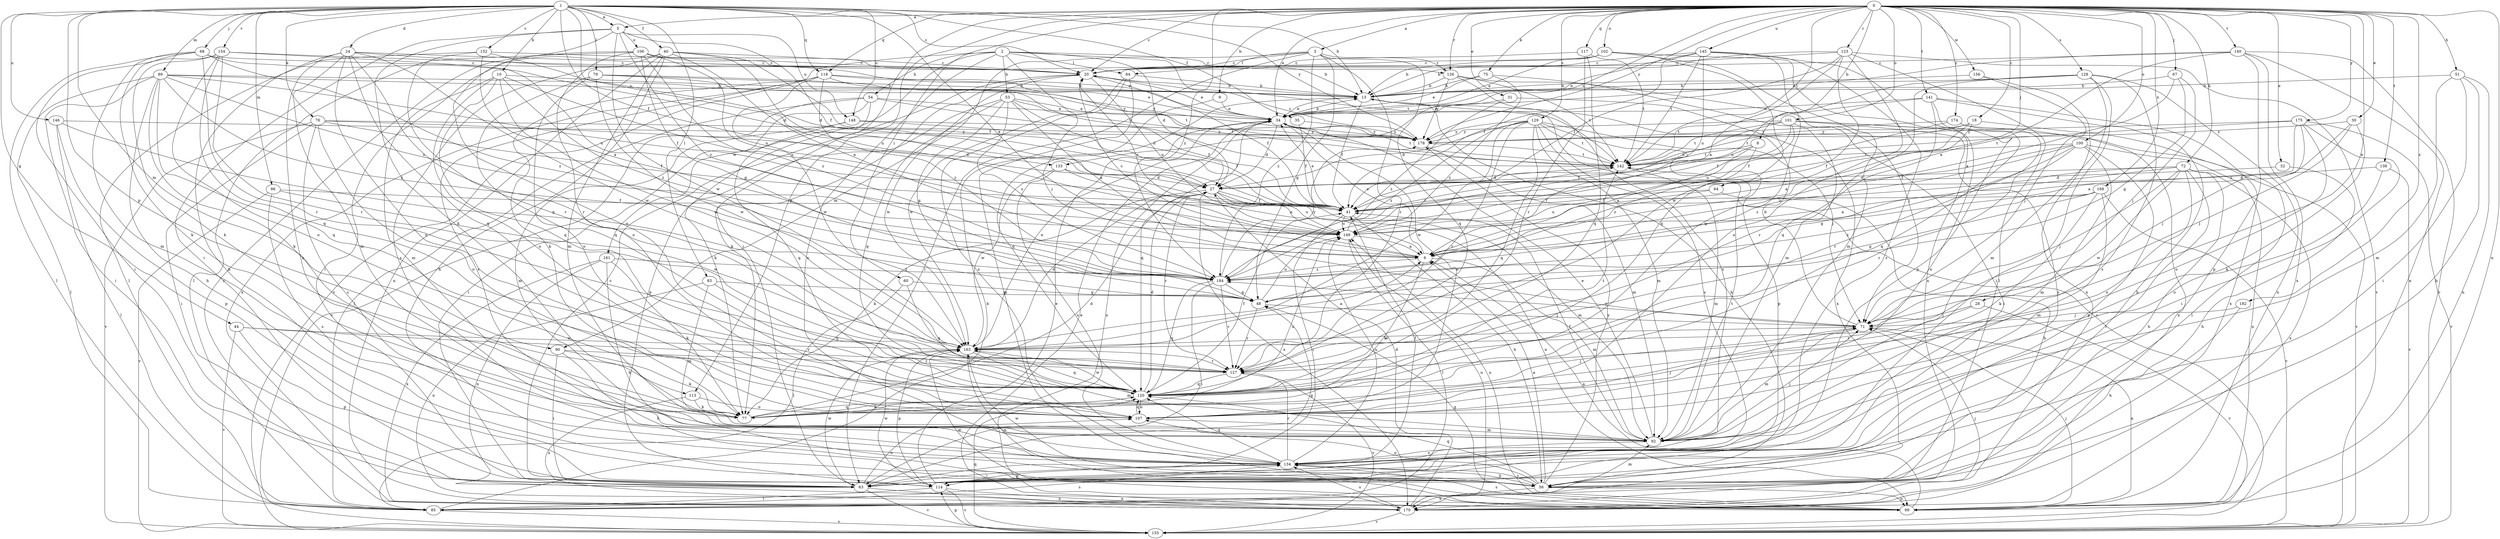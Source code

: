strict digraph  {
0;
1;
2;
3;
5;
6;
8;
9;
10;
13;
18;
20;
24;
27;
28;
30;
31;
32;
34;
35;
40;
41;
44;
48;
51;
53;
54;
56;
60;
63;
64;
67;
68;
71;
72;
75;
76;
77;
79;
83;
84;
85;
86;
89;
90;
92;
99;
100;
101;
102;
106;
107;
113;
114;
117;
118;
120;
123;
126;
127;
128;
129;
133;
134;
138;
140;
141;
142;
145;
146;
148;
149;
152;
154;
155;
156;
161;
163;
168;
170;
174;
175;
178;
182;
184;
0 -> 3  [label=a];
0 -> 5  [label=a];
0 -> 8  [label=b];
0 -> 9  [label=b];
0 -> 18  [label=c];
0 -> 20  [label=c];
0 -> 28  [label=e];
0 -> 30  [label=e];
0 -> 31  [label=e];
0 -> 32  [label=e];
0 -> 34  [label=e];
0 -> 51  [label=h];
0 -> 60  [label=i];
0 -> 63  [label=i];
0 -> 64  [label=j];
0 -> 67  [label=j];
0 -> 72  [label=k];
0 -> 75  [label=k];
0 -> 99  [label=n];
0 -> 100  [label=o];
0 -> 101  [label=o];
0 -> 102  [label=o];
0 -> 113  [label=p];
0 -> 117  [label=q];
0 -> 118  [label=q];
0 -> 123  [label=r];
0 -> 126  [label=r];
0 -> 128  [label=s];
0 -> 129  [label=s];
0 -> 133  [label=s];
0 -> 138  [label=t];
0 -> 140  [label=t];
0 -> 141  [label=t];
0 -> 142  [label=t];
0 -> 145  [label=u];
0 -> 156  [label=w];
0 -> 168  [label=x];
0 -> 174  [label=y];
0 -> 175  [label=y];
0 -> 178  [label=y];
0 -> 182  [label=z];
0 -> 184  [label=z];
1 -> 5  [label=a];
1 -> 6  [label=a];
1 -> 10  [label=b];
1 -> 13  [label=b];
1 -> 20  [label=c];
1 -> 24  [label=d];
1 -> 35  [label=f];
1 -> 40  [label=f];
1 -> 41  [label=f];
1 -> 44  [label=g];
1 -> 68  [label=j];
1 -> 76  [label=k];
1 -> 79  [label=l];
1 -> 83  [label=l];
1 -> 86  [label=m];
1 -> 89  [label=m];
1 -> 90  [label=m];
1 -> 113  [label=p];
1 -> 118  [label=q];
1 -> 133  [label=s];
1 -> 146  [label=u];
1 -> 148  [label=u];
1 -> 152  [label=v];
1 -> 154  [label=v];
1 -> 178  [label=y];
2 -> 27  [label=d];
2 -> 53  [label=h];
2 -> 54  [label=h];
2 -> 71  [label=j];
2 -> 84  [label=l];
2 -> 126  [label=r];
2 -> 134  [label=s];
2 -> 142  [label=t];
2 -> 155  [label=v];
2 -> 161  [label=w];
3 -> 20  [label=c];
3 -> 48  [label=g];
3 -> 63  [label=i];
3 -> 84  [label=l];
3 -> 90  [label=m];
3 -> 120  [label=q];
3 -> 126  [label=r];
3 -> 127  [label=r];
3 -> 184  [label=z];
5 -> 41  [label=f];
5 -> 63  [label=i];
5 -> 77  [label=k];
5 -> 106  [label=o];
5 -> 107  [label=o];
5 -> 148  [label=u];
5 -> 163  [label=w];
5 -> 184  [label=z];
6 -> 20  [label=c];
6 -> 34  [label=e];
6 -> 77  [label=k];
6 -> 92  [label=m];
6 -> 184  [label=z];
8 -> 6  [label=a];
8 -> 41  [label=f];
8 -> 142  [label=t];
8 -> 184  [label=z];
9 -> 34  [label=e];
9 -> 120  [label=q];
10 -> 13  [label=b];
10 -> 92  [label=m];
10 -> 107  [label=o];
10 -> 120  [label=q];
10 -> 149  [label=u];
10 -> 163  [label=w];
10 -> 184  [label=z];
13 -> 34  [label=e];
13 -> 41  [label=f];
13 -> 56  [label=h];
13 -> 155  [label=v];
18 -> 6  [label=a];
18 -> 41  [label=f];
18 -> 85  [label=l];
18 -> 142  [label=t];
18 -> 178  [label=y];
20 -> 13  [label=b];
20 -> 34  [label=e];
20 -> 41  [label=f];
20 -> 77  [label=k];
20 -> 149  [label=u];
20 -> 163  [label=w];
24 -> 20  [label=c];
24 -> 34  [label=e];
24 -> 56  [label=h];
24 -> 92  [label=m];
24 -> 107  [label=o];
24 -> 120  [label=q];
24 -> 127  [label=r];
24 -> 134  [label=s];
24 -> 163  [label=w];
27 -> 41  [label=f];
27 -> 77  [label=k];
27 -> 92  [label=m];
27 -> 99  [label=n];
27 -> 127  [label=r];
27 -> 149  [label=u];
27 -> 170  [label=x];
28 -> 71  [label=j];
28 -> 127  [label=r];
28 -> 155  [label=v];
30 -> 6  [label=a];
30 -> 71  [label=j];
30 -> 77  [label=k];
30 -> 178  [label=y];
31 -> 34  [label=e];
31 -> 170  [label=x];
31 -> 184  [label=z];
32 -> 27  [label=d];
32 -> 56  [label=h];
34 -> 13  [label=b];
34 -> 27  [label=d];
34 -> 107  [label=o];
34 -> 120  [label=q];
34 -> 142  [label=t];
34 -> 170  [label=x];
34 -> 178  [label=y];
35 -> 41  [label=f];
35 -> 178  [label=y];
40 -> 6  [label=a];
40 -> 20  [label=c];
40 -> 41  [label=f];
40 -> 56  [label=h];
40 -> 63  [label=i];
40 -> 92  [label=m];
40 -> 99  [label=n];
40 -> 134  [label=s];
40 -> 149  [label=u];
41 -> 34  [label=e];
41 -> 56  [label=h];
41 -> 63  [label=i];
41 -> 149  [label=u];
44 -> 114  [label=p];
44 -> 127  [label=r];
44 -> 155  [label=v];
44 -> 163  [label=w];
48 -> 71  [label=j];
48 -> 127  [label=r];
48 -> 149  [label=u];
51 -> 13  [label=b];
51 -> 56  [label=h];
51 -> 63  [label=i];
51 -> 92  [label=m];
51 -> 99  [label=n];
53 -> 6  [label=a];
53 -> 27  [label=d];
53 -> 34  [label=e];
53 -> 48  [label=g];
53 -> 114  [label=p];
53 -> 120  [label=q];
53 -> 142  [label=t];
53 -> 184  [label=z];
54 -> 34  [label=e];
54 -> 41  [label=f];
54 -> 63  [label=i];
54 -> 77  [label=k];
54 -> 85  [label=l];
54 -> 155  [label=v];
56 -> 6  [label=a];
56 -> 92  [label=m];
56 -> 99  [label=n];
56 -> 107  [label=o];
56 -> 120  [label=q];
56 -> 134  [label=s];
56 -> 163  [label=w];
56 -> 170  [label=x];
56 -> 178  [label=y];
60 -> 48  [label=g];
60 -> 85  [label=l];
60 -> 120  [label=q];
63 -> 20  [label=c];
63 -> 48  [label=g];
63 -> 107  [label=o];
63 -> 155  [label=v];
63 -> 163  [label=w];
63 -> 170  [label=x];
64 -> 41  [label=f];
64 -> 56  [label=h];
64 -> 149  [label=u];
67 -> 6  [label=a];
67 -> 13  [label=b];
67 -> 48  [label=g];
67 -> 71  [label=j];
68 -> 20  [label=c];
68 -> 27  [label=d];
68 -> 77  [label=k];
68 -> 85  [label=l];
68 -> 92  [label=m];
68 -> 127  [label=r];
68 -> 184  [label=z];
71 -> 13  [label=b];
71 -> 92  [label=m];
71 -> 99  [label=n];
71 -> 163  [label=w];
71 -> 184  [label=z];
72 -> 6  [label=a];
72 -> 27  [label=d];
72 -> 56  [label=h];
72 -> 63  [label=i];
72 -> 71  [label=j];
72 -> 107  [label=o];
72 -> 149  [label=u];
72 -> 163  [label=w];
72 -> 170  [label=x];
75 -> 13  [label=b];
75 -> 34  [label=e];
75 -> 92  [label=m];
75 -> 184  [label=z];
76 -> 27  [label=d];
76 -> 41  [label=f];
76 -> 63  [label=i];
76 -> 107  [label=o];
76 -> 134  [label=s];
76 -> 155  [label=v];
76 -> 178  [label=y];
77 -> 27  [label=d];
77 -> 120  [label=q];
77 -> 149  [label=u];
79 -> 13  [label=b];
79 -> 107  [label=o];
79 -> 120  [label=q];
79 -> 163  [label=w];
79 -> 178  [label=y];
79 -> 142  [label=v];
83 -> 48  [label=g];
83 -> 92  [label=m];
83 -> 99  [label=n];
83 -> 120  [label=q];
84 -> 13  [label=b];
84 -> 99  [label=n];
84 -> 134  [label=s];
84 -> 163  [label=w];
85 -> 13  [label=b];
85 -> 134  [label=s];
85 -> 155  [label=v];
86 -> 41  [label=f];
86 -> 134  [label=s];
86 -> 155  [label=v];
86 -> 163  [label=w];
89 -> 13  [label=b];
89 -> 41  [label=f];
89 -> 56  [label=h];
89 -> 63  [label=i];
89 -> 77  [label=k];
89 -> 85  [label=l];
89 -> 120  [label=q];
89 -> 149  [label=u];
89 -> 178  [label=y];
89 -> 184  [label=z];
90 -> 56  [label=h];
90 -> 63  [label=i];
90 -> 77  [label=k];
90 -> 127  [label=r];
92 -> 34  [label=e];
92 -> 41  [label=f];
92 -> 71  [label=j];
92 -> 134  [label=s];
92 -> 142  [label=t];
99 -> 6  [label=a];
99 -> 48  [label=g];
99 -> 71  [label=j];
99 -> 134  [label=s];
99 -> 149  [label=u];
99 -> 163  [label=w];
100 -> 41  [label=f];
100 -> 48  [label=g];
100 -> 92  [label=m];
100 -> 99  [label=n];
100 -> 114  [label=p];
100 -> 127  [label=r];
100 -> 142  [label=t];
100 -> 184  [label=z];
101 -> 27  [label=d];
101 -> 41  [label=f];
101 -> 63  [label=i];
101 -> 107  [label=o];
101 -> 134  [label=s];
101 -> 142  [label=t];
101 -> 149  [label=u];
101 -> 155  [label=v];
101 -> 178  [label=y];
102 -> 13  [label=b];
102 -> 20  [label=c];
102 -> 34  [label=e];
102 -> 92  [label=m];
102 -> 120  [label=q];
102 -> 170  [label=x];
106 -> 13  [label=b];
106 -> 20  [label=c];
106 -> 48  [label=g];
106 -> 85  [label=l];
106 -> 107  [label=o];
106 -> 149  [label=u];
106 -> 170  [label=x];
106 -> 184  [label=z];
107 -> 71  [label=j];
107 -> 92  [label=m];
107 -> 120  [label=q];
113 -> 77  [label=k];
113 -> 107  [label=o];
113 -> 170  [label=x];
114 -> 34  [label=e];
114 -> 85  [label=l];
114 -> 155  [label=v];
114 -> 163  [label=w];
114 -> 170  [label=x];
117 -> 20  [label=c];
117 -> 120  [label=q];
117 -> 127  [label=r];
117 -> 142  [label=t];
118 -> 13  [label=b];
118 -> 34  [label=e];
118 -> 77  [label=k];
118 -> 134  [label=s];
118 -> 142  [label=t];
118 -> 163  [label=w];
118 -> 170  [label=x];
118 -> 184  [label=z];
120 -> 27  [label=d];
120 -> 41  [label=f];
120 -> 71  [label=j];
120 -> 77  [label=k];
120 -> 107  [label=o];
120 -> 142  [label=t];
120 -> 163  [label=w];
123 -> 6  [label=a];
123 -> 13  [label=b];
123 -> 20  [label=c];
123 -> 41  [label=f];
123 -> 85  [label=l];
123 -> 107  [label=o];
123 -> 155  [label=v];
123 -> 163  [label=w];
126 -> 13  [label=b];
126 -> 71  [label=j];
126 -> 134  [label=s];
126 -> 142  [label=t];
126 -> 178  [label=y];
127 -> 120  [label=q];
127 -> 155  [label=v];
128 -> 13  [label=b];
128 -> 63  [label=i];
128 -> 92  [label=m];
128 -> 99  [label=n];
128 -> 120  [label=q];
128 -> 134  [label=s];
128 -> 149  [label=u];
129 -> 27  [label=d];
129 -> 71  [label=j];
129 -> 92  [label=m];
129 -> 114  [label=p];
129 -> 120  [label=q];
129 -> 127  [label=r];
129 -> 134  [label=s];
129 -> 142  [label=t];
129 -> 163  [label=w];
129 -> 178  [label=y];
129 -> 184  [label=z];
133 -> 6  [label=a];
133 -> 27  [label=d];
133 -> 134  [label=s];
133 -> 163  [label=w];
134 -> 41  [label=f];
134 -> 56  [label=h];
134 -> 63  [label=i];
134 -> 114  [label=p];
134 -> 120  [label=q];
134 -> 127  [label=r];
134 -> 149  [label=u];
138 -> 27  [label=d];
138 -> 107  [label=o];
138 -> 155  [label=v];
140 -> 6  [label=a];
140 -> 20  [label=c];
140 -> 34  [label=e];
140 -> 99  [label=n];
140 -> 114  [label=p];
140 -> 155  [label=v];
140 -> 170  [label=x];
141 -> 34  [label=e];
141 -> 56  [label=h];
141 -> 120  [label=q];
141 -> 127  [label=r];
141 -> 142  [label=t];
141 -> 170  [label=x];
142 -> 27  [label=d];
142 -> 92  [label=m];
145 -> 20  [label=c];
145 -> 34  [label=e];
145 -> 41  [label=f];
145 -> 114  [label=p];
145 -> 120  [label=q];
145 -> 134  [label=s];
145 -> 142  [label=t];
145 -> 149  [label=u];
146 -> 48  [label=g];
146 -> 85  [label=l];
146 -> 114  [label=p];
146 -> 178  [label=y];
148 -> 41  [label=f];
148 -> 92  [label=m];
148 -> 120  [label=q];
148 -> 178  [label=y];
149 -> 6  [label=a];
149 -> 20  [label=c];
149 -> 85  [label=l];
149 -> 142  [label=t];
152 -> 6  [label=a];
152 -> 20  [label=c];
152 -> 27  [label=d];
152 -> 85  [label=l];
152 -> 127  [label=r];
154 -> 20  [label=c];
154 -> 63  [label=i];
154 -> 77  [label=k];
154 -> 107  [label=o];
154 -> 120  [label=q];
154 -> 127  [label=r];
154 -> 149  [label=u];
155 -> 114  [label=p];
155 -> 120  [label=q];
156 -> 13  [label=b];
156 -> 71  [label=j];
156 -> 170  [label=x];
161 -> 56  [label=h];
161 -> 77  [label=k];
161 -> 99  [label=n];
161 -> 170  [label=x];
161 -> 184  [label=z];
163 -> 6  [label=a];
163 -> 27  [label=d];
163 -> 34  [label=e];
163 -> 92  [label=m];
163 -> 99  [label=n];
163 -> 114  [label=p];
163 -> 120  [label=q];
163 -> 127  [label=r];
168 -> 41  [label=f];
168 -> 48  [label=g];
168 -> 77  [label=k];
168 -> 92  [label=m];
168 -> 155  [label=v];
168 -> 184  [label=z];
170 -> 27  [label=d];
170 -> 34  [label=e];
170 -> 71  [label=j];
170 -> 134  [label=s];
170 -> 149  [label=u];
170 -> 155  [label=v];
174 -> 41  [label=f];
174 -> 127  [label=r];
174 -> 170  [label=x];
174 -> 178  [label=y];
175 -> 63  [label=i];
175 -> 71  [label=j];
175 -> 107  [label=o];
175 -> 142  [label=t];
175 -> 149  [label=u];
175 -> 155  [label=v];
175 -> 178  [label=y];
178 -> 20  [label=c];
178 -> 92  [label=m];
178 -> 142  [label=t];
182 -> 56  [label=h];
182 -> 71  [label=j];
184 -> 48  [label=g];
184 -> 63  [label=i];
184 -> 120  [label=q];
184 -> 127  [label=r];
184 -> 178  [label=y];
}
